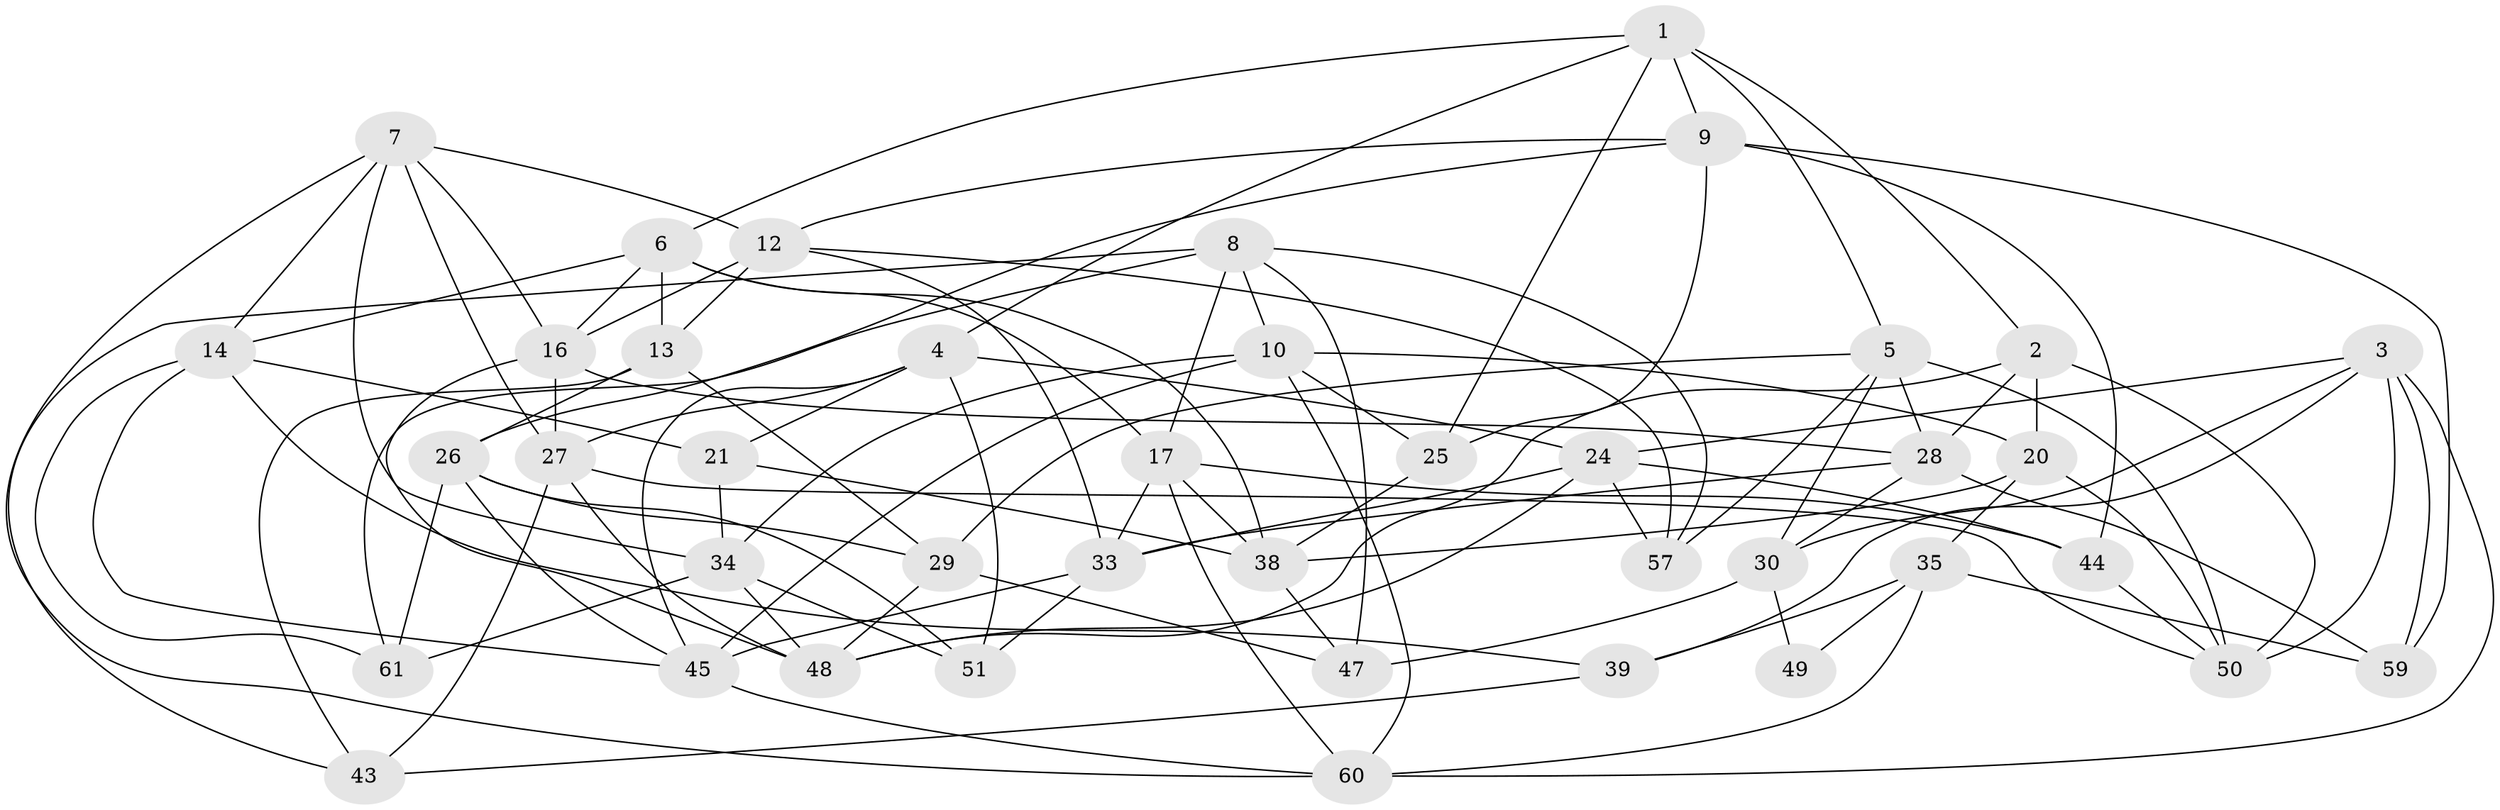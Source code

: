 // original degree distribution, {4: 1.0}
// Generated by graph-tools (version 1.1) at 2025/11/02/27/25 16:11:43]
// undirected, 41 vertices, 108 edges
graph export_dot {
graph [start="1"]
  node [color=gray90,style=filled];
  1 [super="+71"];
  2 [super="+31"];
  3 [super="+63"];
  4 [super="+32"];
  5 [super="+56"];
  6 [super="+46"];
  7 [super="+19"];
  8 [super="+15"];
  9 [super="+11"];
  10 [super="+22"];
  12 [super="+18"];
  13 [super="+41"];
  14 [super="+40"];
  16 [super="+55"];
  17 [super="+23"];
  20 [super="+62"];
  21;
  24 [super="+64"];
  25;
  26 [super="+54"];
  27 [super="+37"];
  28 [super="+65"];
  29 [super="+52"];
  30 [super="+36"];
  33 [super="+58"];
  34 [super="+66"];
  35 [super="+42"];
  38 [super="+70"];
  39;
  43;
  44;
  45 [super="+53"];
  47;
  48 [super="+67"];
  49;
  50 [super="+69"];
  51;
  57;
  59;
  60 [super="+68"];
  61;
  1 -- 25;
  1 -- 9;
  1 -- 2;
  1 -- 4;
  1 -- 6;
  1 -- 5;
  2 -- 20 [weight=2];
  2 -- 48;
  2 -- 50;
  2 -- 28;
  3 -- 59;
  3 -- 24;
  3 -- 50;
  3 -- 30;
  3 -- 39;
  3 -- 60;
  4 -- 21;
  4 -- 51;
  4 -- 27;
  4 -- 45;
  4 -- 24;
  5 -- 57;
  5 -- 29;
  5 -- 50;
  5 -- 28;
  5 -- 30;
  6 -- 17;
  6 -- 38;
  6 -- 16;
  6 -- 14;
  6 -- 13;
  7 -- 34;
  7 -- 27;
  7 -- 60;
  7 -- 16;
  7 -- 14;
  7 -- 12;
  8 -- 43;
  8 -- 47;
  8 -- 10;
  8 -- 57;
  8 -- 61;
  8 -- 17;
  9 -- 59;
  9 -- 26;
  9 -- 44;
  9 -- 12;
  9 -- 25;
  10 -- 34;
  10 -- 25;
  10 -- 45;
  10 -- 20;
  10 -- 60;
  12 -- 16;
  12 -- 57;
  12 -- 33;
  12 -- 13;
  13 -- 26;
  13 -- 29 [weight=2];
  13 -- 43;
  14 -- 21;
  14 -- 39;
  14 -- 45;
  14 -- 61;
  16 -- 48;
  16 -- 27;
  16 -- 28;
  17 -- 44;
  17 -- 60;
  17 -- 38;
  17 -- 33;
  20 -- 50;
  20 -- 38;
  20 -- 35;
  21 -- 38;
  21 -- 34;
  24 -- 44;
  24 -- 33;
  24 -- 57;
  24 -- 48;
  25 -- 38;
  26 -- 45;
  26 -- 61;
  26 -- 51;
  26 -- 29;
  27 -- 43;
  27 -- 48;
  27 -- 50;
  28 -- 30;
  28 -- 59;
  28 -- 33;
  29 -- 47;
  29 -- 48;
  30 -- 49 [weight=2];
  30 -- 47;
  33 -- 45;
  33 -- 51;
  34 -- 61;
  34 -- 51;
  34 -- 48;
  35 -- 49 [weight=2];
  35 -- 39;
  35 -- 59;
  35 -- 60;
  38 -- 47;
  39 -- 43;
  44 -- 50;
  45 -- 60;
}
